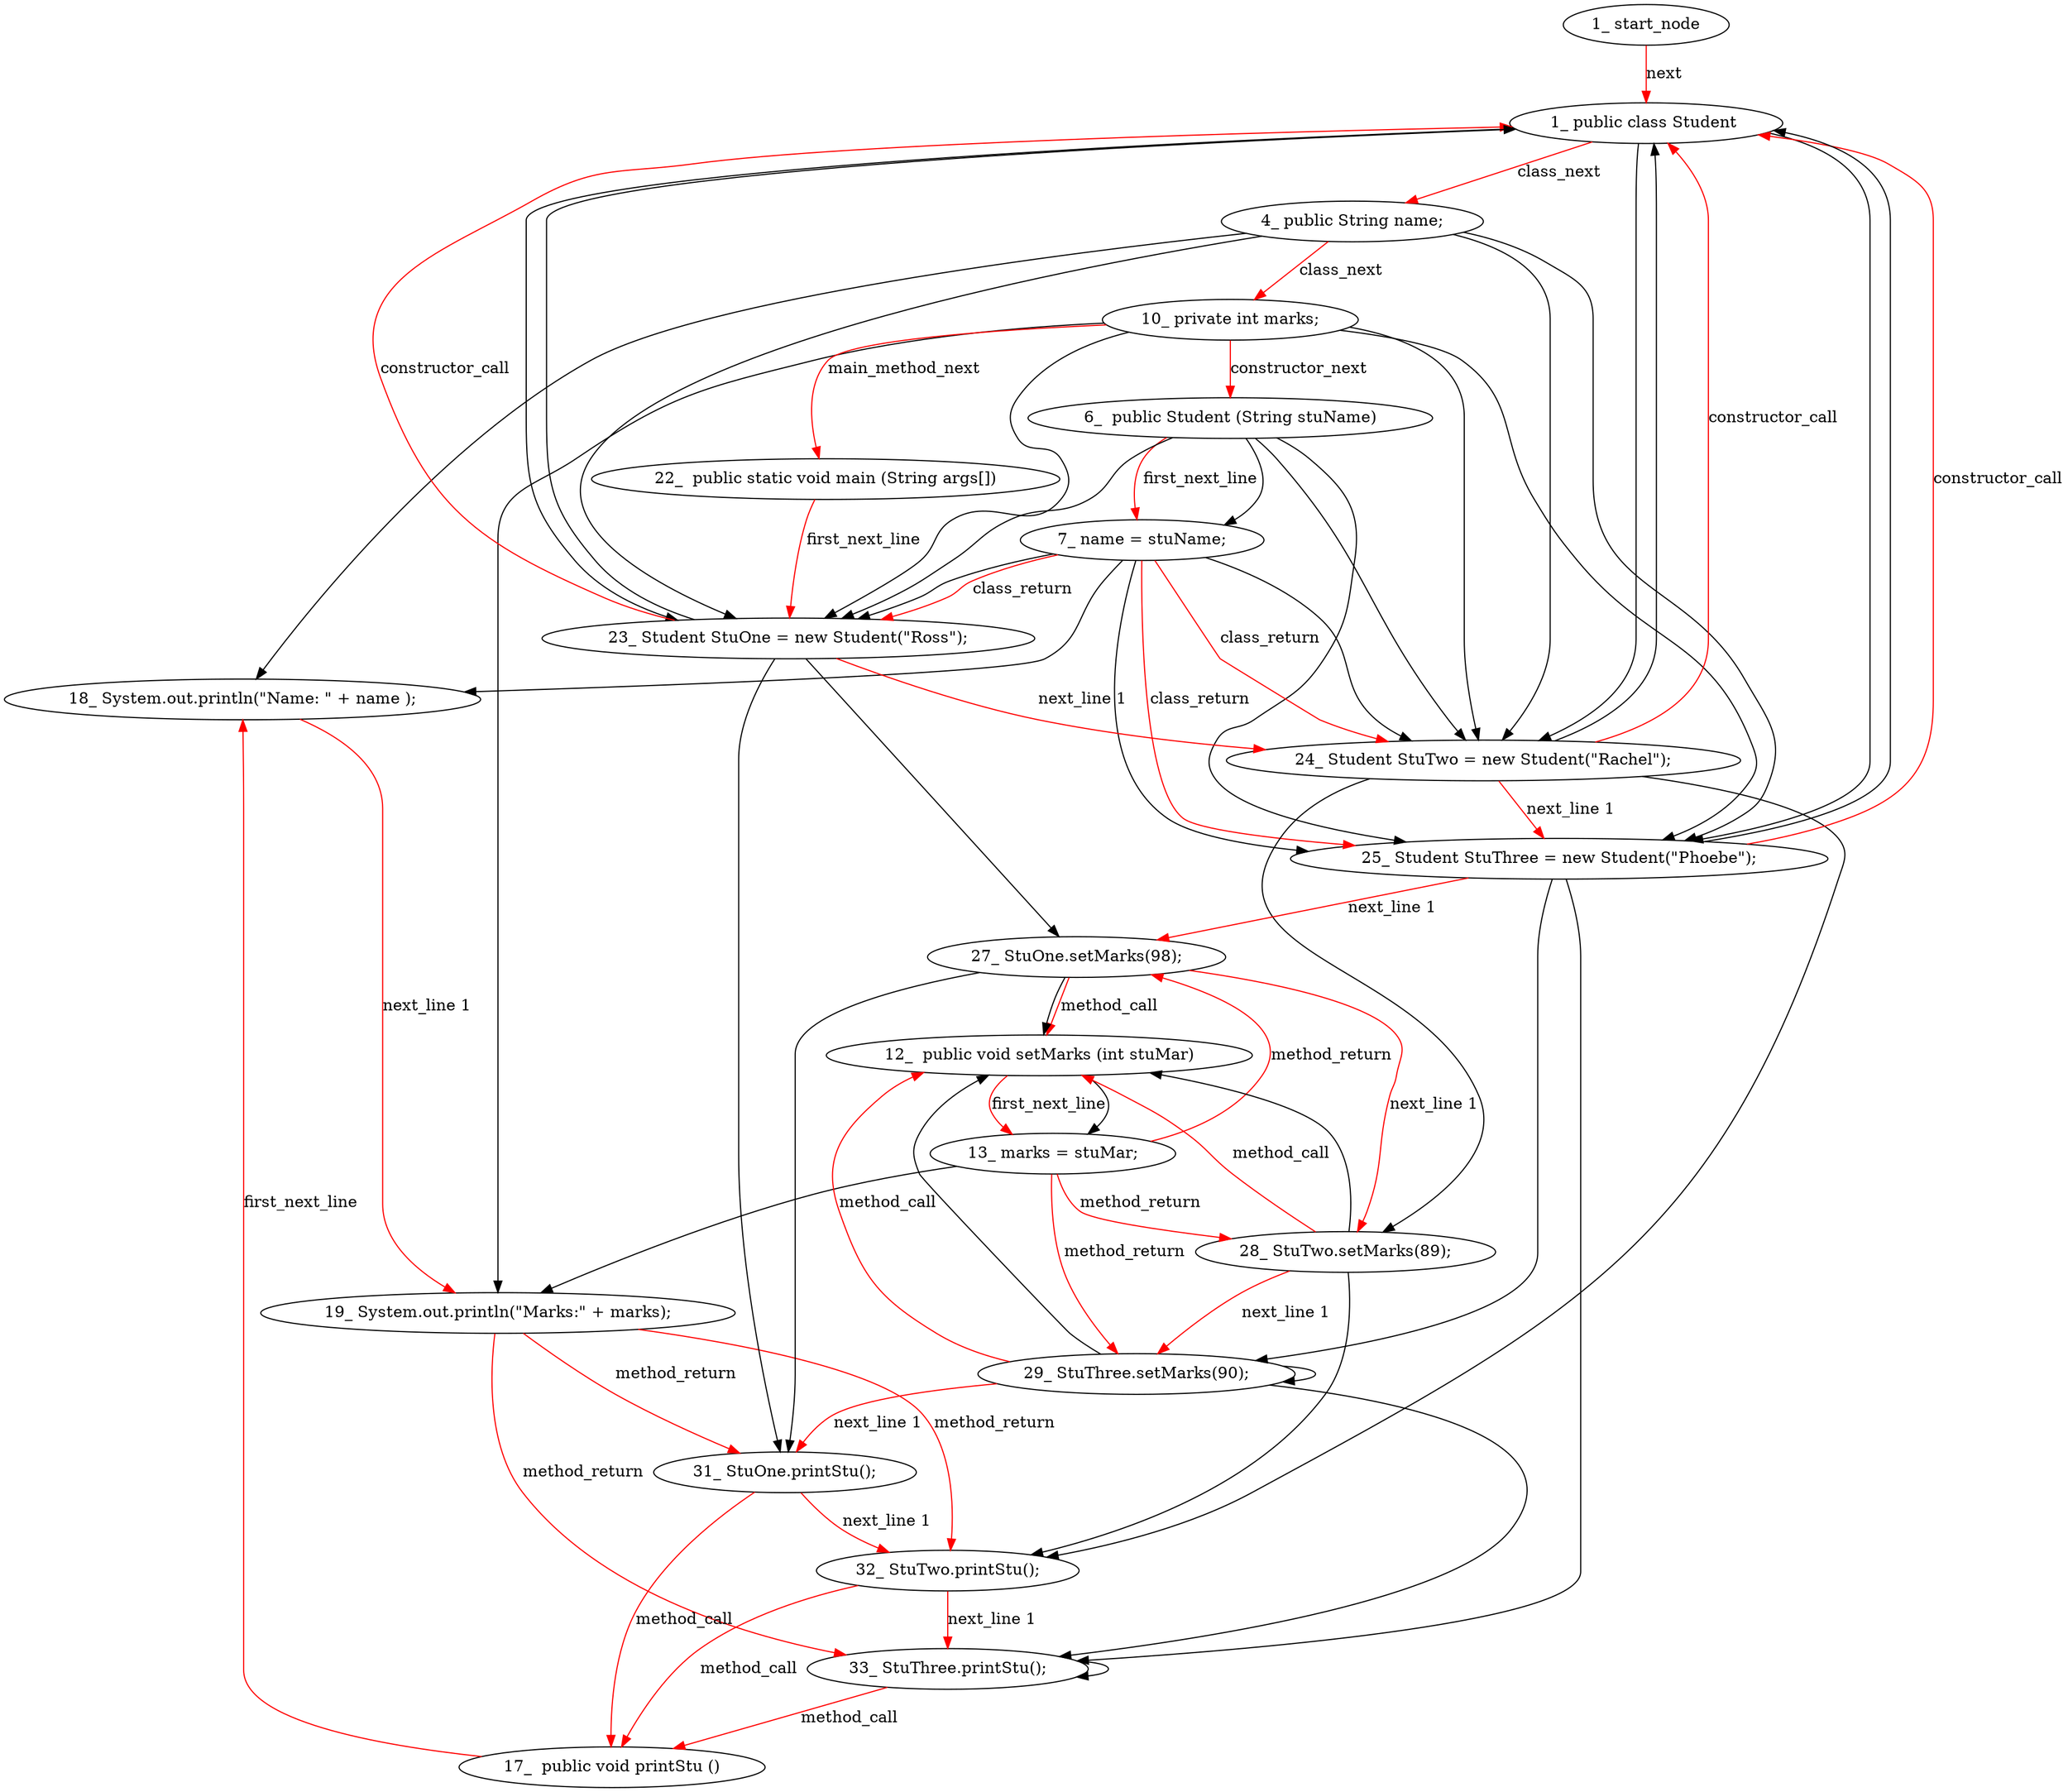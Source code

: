 digraph  {
6 [label="1_\ public\ class\ Student\ ", type_label=class_declaration];
10 [label="4_\ public\ String\ name;", type_label=expression_statement];
15 [label="6_\ \ public\ Student\ \(String\ stuName\)", type_label=constructor_declaration];
23 [label="7_\ name\ =\ stuName;", type_label=expression_statement];
27 [label="10_\ private\ int\ marks;", type_label=expression_statement];
32 [label="12_\ \ public\ void\ setMarks\ \(int\ stuMar\)", type_label=method_declaration];
41 [label="13_\ marks\ =\ stuMar;", type_label=expression_statement];
45 [label="17_\ \ public\ void\ printStu\ \(\)", type_label=method_declaration];
51 [label="18_\ System\.out\.println\(\"Name:\ \"\ \+\ name\ \);", type_label=expression_statement];
61 [label="19_\ System\.out\.println\(\"Marks:\"\ \+\ marks\);", type_label=expression_statement];
71 [label="22_\ \ public\ static\ void\ main\ \(String\ args\[\]\)", type_label=method_declaration];
81 [label="23_\ Student\ StuOne\ =\ new\ Student\(\"Ross\"\);", type_label=expression_statement];
89 [label="24_\ Student\ StuTwo\ =\ new\ Student\(\"Rachel\"\);", type_label=expression_statement];
97 [label="25_\ Student\ StuThree\ =\ new\ Student\(\"Phoebe\"\);", type_label=expression_statement];
105 [label="27_\ StuOne\.setMarks\(98\);", type_label=expression_statement];
111 [label="28_\ StuTwo\.setMarks\(89\);", type_label=expression_statement];
117 [label="29_\ StuThree\.setMarks\(90\);", type_label=expression_statement];
123 [label="31_\ StuOne\.printStu\(\);", type_label=expression_statement];
128 [label="32_\ StuTwo\.printStu\(\);", type_label=expression_statement];
133 [label="33_\ StuThree\.printStu\(\);", type_label=expression_statement];
1 [label="1_\ start_node", type_label=start];
6 -> 10  [color=red, controlflow_type=class_next, edge_type=CFG_edge, key=0, label=class_next];
6 -> 81  [key=0];
6 -> 89  [key=0];
6 -> 97  [key=0];
10 -> 27  [color=red, controlflow_type=class_next, edge_type=CFG_edge, key=0, label=class_next];
10 -> 51  [key=0, used_def=name];
10 -> 81  [key=0];
10 -> 89  [key=0];
10 -> 97  [key=0];
15 -> 23  [color=red, controlflow_type=first_next_line, edge_type=CFG_edge, key=0, label=first_next_line];
15 -> 23  [key=1, used_def=stuName];
15 -> 81  [key=0];
15 -> 89  [key=0];
15 -> 97  [key=0];
23 -> 81  [color=red, controlflow_type=class_return, edge_type=CFG_edge, key=0, label=class_return];
23 -> 81  [key=1];
23 -> 89  [color=red, controlflow_type=class_return, edge_type=CFG_edge, key=0, label=class_return];
23 -> 89  [key=1];
23 -> 97  [color=red, controlflow_type=class_return, edge_type=CFG_edge, key=0, label=class_return];
23 -> 97  [key=1];
23 -> 51  [key=0, used_def=name];
27 -> 15  [color=red, controlflow_type=constructor_next, edge_type=CFG_edge, key=0, label=constructor_next];
27 -> 71  [color=red, controlflow_type=main_method_next, edge_type=CFG_edge, key=0, label=main_method_next];
27 -> 61  [key=0, used_def=marks];
27 -> 81  [key=0];
27 -> 89  [key=0];
27 -> 97  [key=0];
32 -> 41  [color=red, controlflow_type=first_next_line, edge_type=CFG_edge, key=0, label=first_next_line];
32 -> 41  [key=1, used_def=stuMar];
41 -> 105  [color=red, controlflow_type=method_return, edge_type=CFG_edge, key=0, label=method_return];
41 -> 111  [color=red, controlflow_type=method_return, edge_type=CFG_edge, key=0, label=method_return];
41 -> 117  [color=red, controlflow_type=method_return, edge_type=CFG_edge, key=0, label=method_return];
41 -> 61  [key=0, used_def=marks];
45 -> 51  [color=red, controlflow_type=first_next_line, edge_type=CFG_edge, key=0, label=first_next_line];
51 -> 61  [color=red, controlflow_type="next_line 1", edge_type=CFG_edge, key=0, label="next_line 1"];
61 -> 123  [color=red, controlflow_type=method_return, edge_type=CFG_edge, key=0, label=method_return];
61 -> 128  [color=red, controlflow_type=method_return, edge_type=CFG_edge, key=0, label=method_return];
61 -> 133  [color=red, controlflow_type=method_return, edge_type=CFG_edge, key=0, label=method_return];
71 -> 81  [color=red, controlflow_type=first_next_line, edge_type=CFG_edge, key=0, label=first_next_line];
81 -> 89  [color=red, controlflow_type="next_line 1", edge_type=CFG_edge, key=0, label="next_line 1"];
81 -> 6  [color=red, controlflow_type="constructor_call|85", edge_type=CFG_edge, key=0, label=constructor_call, target_constructor=15];
81 -> 6  [key=1];
81 -> 105  [key=0, used_def=StuOne];
81 -> 123  [key=0, used_def=StuOne];
89 -> 97  [color=red, controlflow_type="next_line 1", edge_type=CFG_edge, key=0, label="next_line 1"];
89 -> 6  [color=red, controlflow_type="constructor_call|93", edge_type=CFG_edge, key=0, label=constructor_call, target_constructor=15];
89 -> 6  [key=1];
89 -> 111  [key=0, used_def=StuTwo];
89 -> 128  [key=0, used_def=StuTwo];
97 -> 105  [color=red, controlflow_type="next_line 1", edge_type=CFG_edge, key=0, label="next_line 1"];
97 -> 6  [color=red, controlflow_type="constructor_call|101", edge_type=CFG_edge, key=0, label=constructor_call, target_constructor=15];
97 -> 6  [key=1];
97 -> 117  [key=0, used_def=StuThree];
97 -> 133  [key=0, used_def=StuThree];
105 -> 111  [color=red, controlflow_type="next_line 1", edge_type=CFG_edge, key=0, label="next_line 1"];
105 -> 32  [color=red, controlflow_type="method_call|106", edge_type=CFG_edge, key=0, label=method_call];
105 -> 32  [key=1];
105 -> 123  [key=0, used_def=StuOne];
111 -> 117  [color=red, controlflow_type="next_line 1", edge_type=CFG_edge, key=0, label="next_line 1"];
111 -> 32  [color=red, controlflow_type="method_call|112", edge_type=CFG_edge, key=0, label=method_call];
111 -> 32  [key=1];
111 -> 128  [key=0, used_def=StuTwo];
117 -> 123  [color=red, controlflow_type="next_line 1", edge_type=CFG_edge, key=0, label="next_line 1"];
117 -> 32  [color=red, controlflow_type="method_call|118", edge_type=CFG_edge, key=0, label=method_call];
117 -> 32  [key=1];
117 -> 117  [key=0, used_def=StuThree];
117 -> 133  [key=0, used_def=StuThree];
123 -> 128  [color=red, controlflow_type="next_line 1", edge_type=CFG_edge, key=0, label="next_line 1"];
123 -> 45  [color=red, controlflow_type="method_call|124", edge_type=CFG_edge, key=0, label=method_call];
128 -> 133  [color=red, controlflow_type="next_line 1", edge_type=CFG_edge, key=0, label="next_line 1"];
128 -> 45  [color=red, controlflow_type="method_call|129", edge_type=CFG_edge, key=0, label=method_call];
133 -> 45  [color=red, controlflow_type="method_call|134", edge_type=CFG_edge, key=0, label=method_call];
133 -> 133  [key=0, used_def=StuThree];
1 -> 6  [color=red, controlflow_type=next, edge_type=CFG_edge, key=0, label=next];
}
